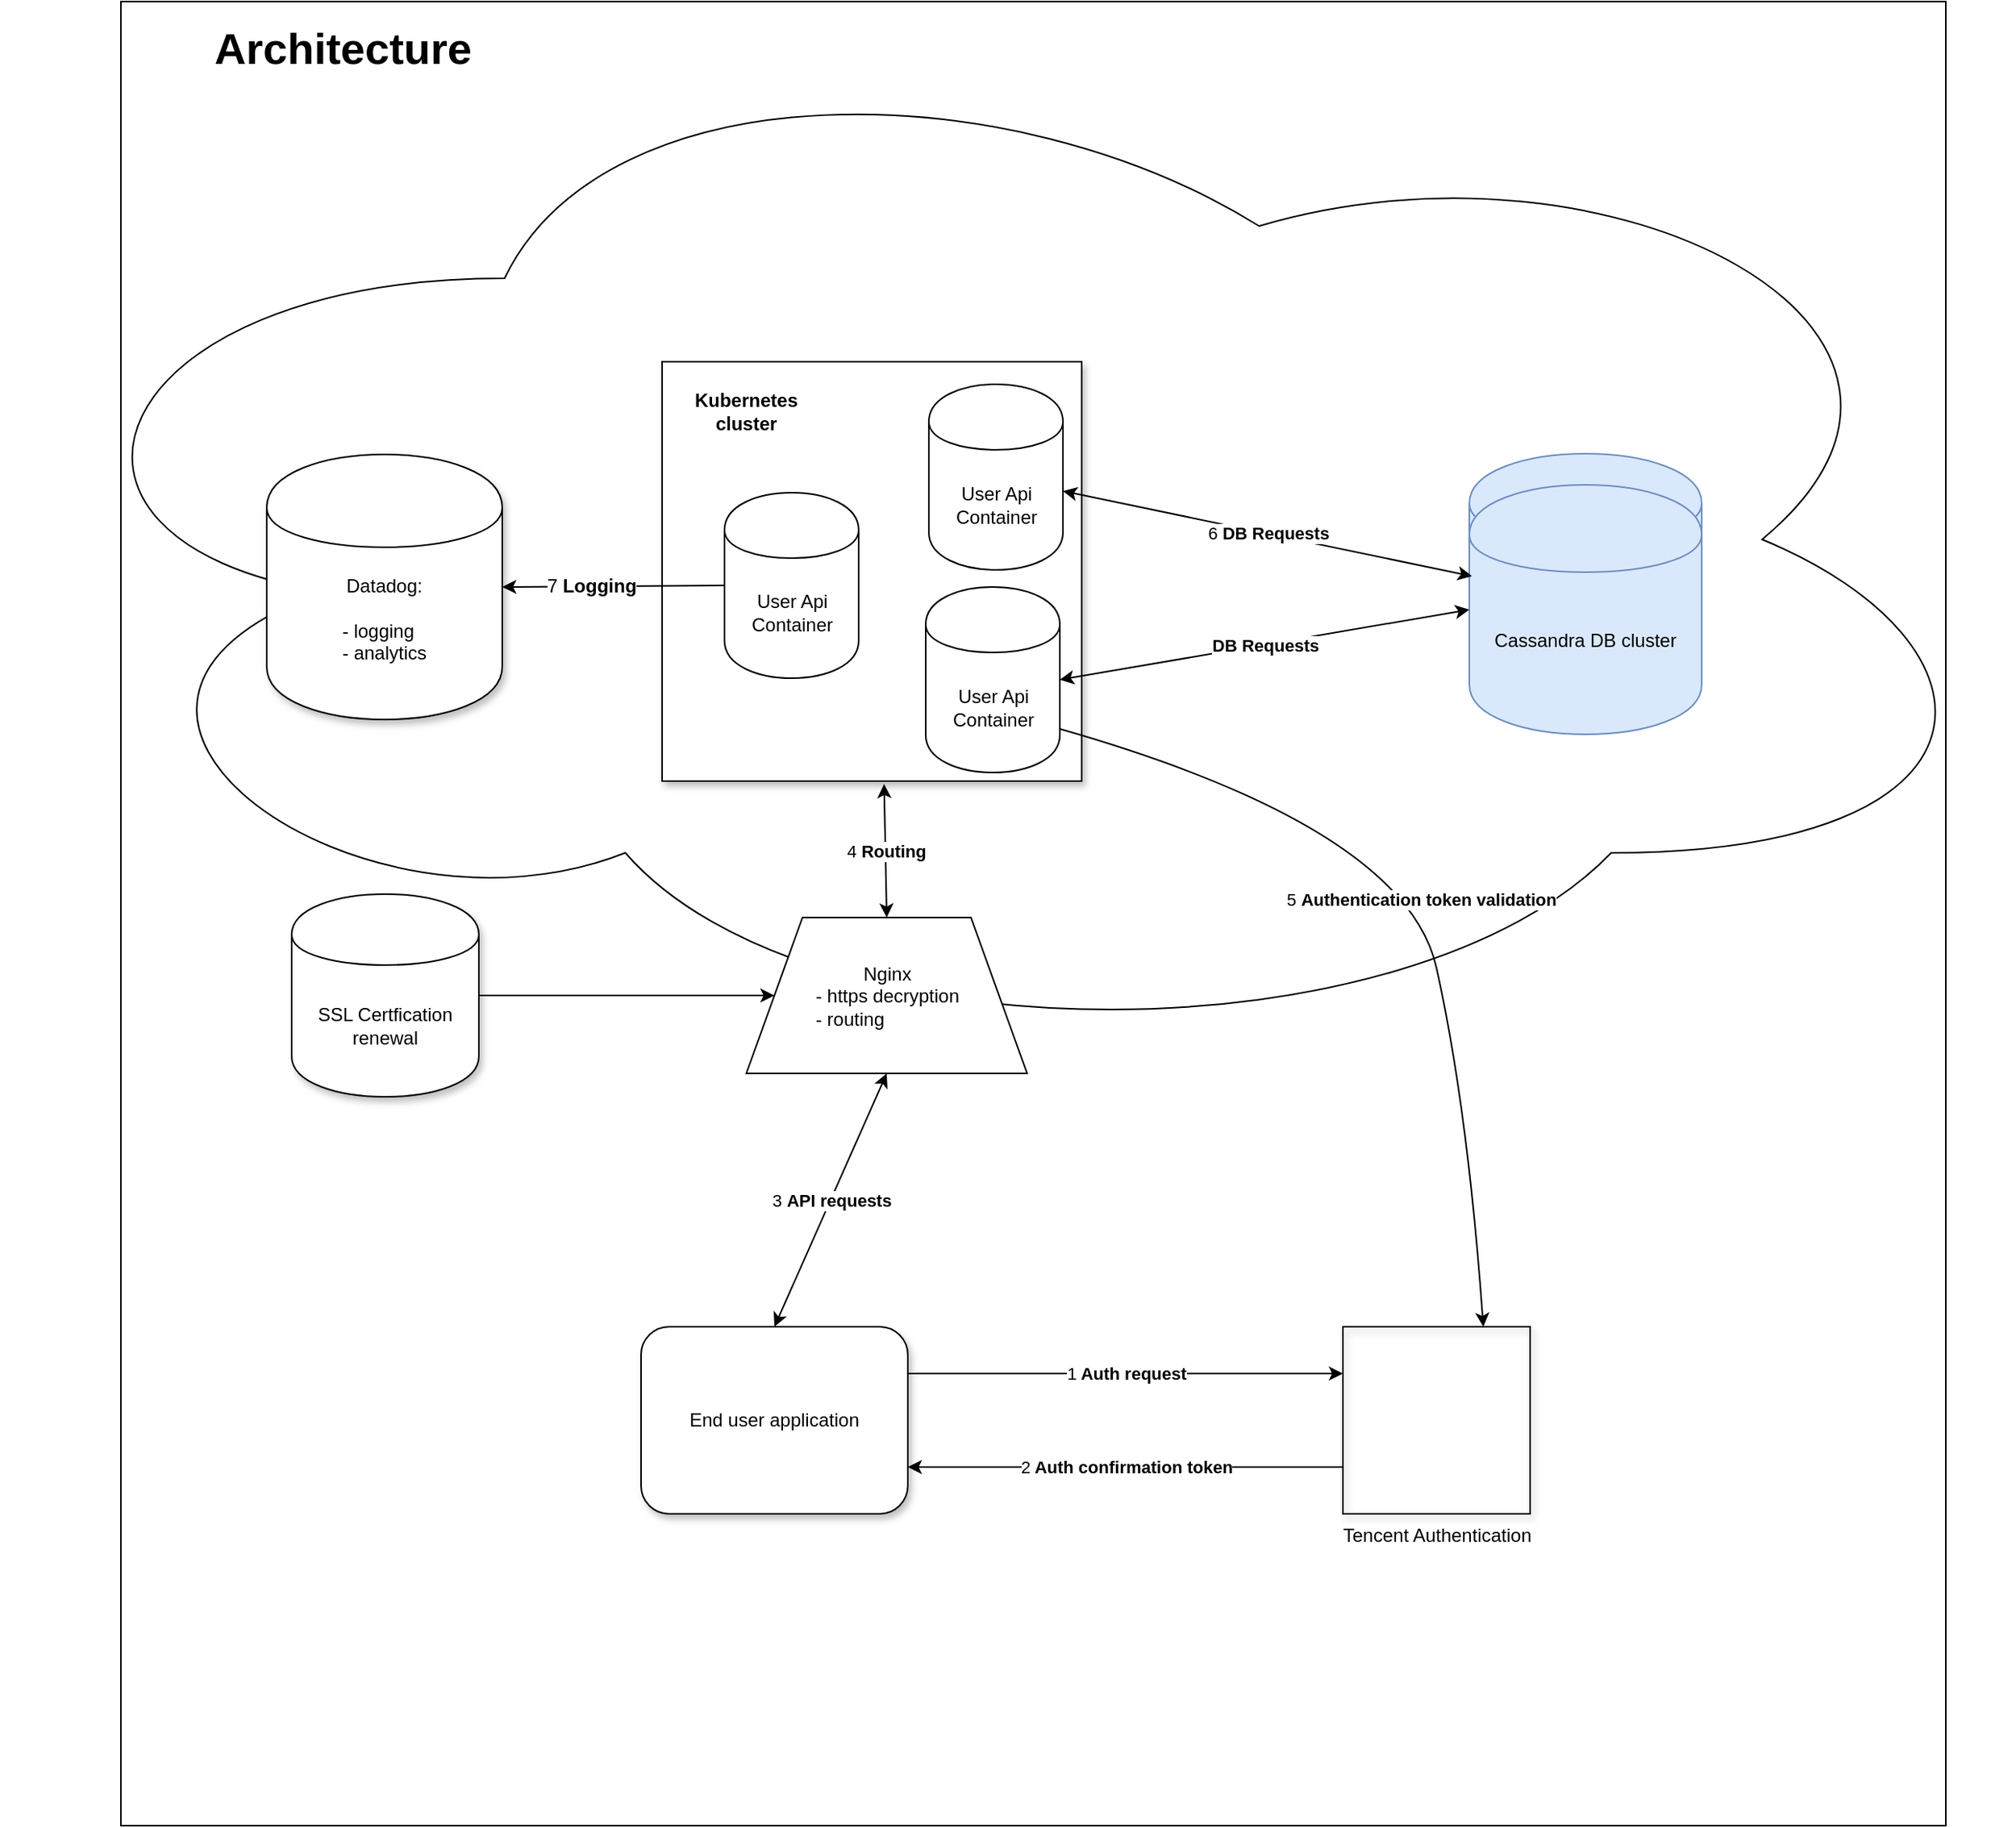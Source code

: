 <mxfile version="10.6.3"><diagram id="YVqzlqOm7jaOTrZ5rFpO" name="Page-1"><mxGraphModel dx="4895" dy="2280" grid="1" gridSize="10" guides="1" tooltips="1" connect="1" arrows="1" fold="1" page="1" pageScale="1" pageWidth="827" pageHeight="1169" math="0" shadow="0"><root><mxCell id="0"/><mxCell id="1" parent="0"/><mxCell id="DxjAr9QPb5Mxl59-Whex-13" value="" style="whiteSpace=wrap;html=1;aspect=fixed;" parent="1" vertex="1"><mxGeometry x="-143.5" y="70" width="1170" height="1170" as="geometry"/></mxCell><mxCell id="DxjAr9QPb5Mxl59-Whex-15" value="" style="ellipse;shape=cloud;whiteSpace=wrap;html=1;" parent="1" vertex="1"><mxGeometry x="-220" y="80" width="1290" height="670" as="geometry"/></mxCell><mxCell id="hb0HDORnTuc1gALnupcl-1" value="&lt;font style=&quot;font-size: 28px&quot;&gt;&lt;b&gt;Architecture&lt;/b&gt;&lt;/font&gt;" style="text;html=1;strokeColor=none;fillColor=none;align=center;verticalAlign=middle;whiteSpace=wrap;rounded=0;" parent="1" vertex="1"><mxGeometry x="-126" y="90" width="250" height="20" as="geometry"/></mxCell><mxCell id="DxjAr9QPb5Mxl59-Whex-3" value="Tencent Authentication" style="shape=image;html=1;verticalAlign=top;verticalLabelPosition=bottom;labelBackgroundColor=#ffffff;imageAspect=0;aspect=fixed;image=https://cdn4.iconfinder.com/data/icons/flat-brand-logo-2/512/tencent-128.png;shadow=1;imageBorder=#000000;" parent="1" vertex="1"><mxGeometry x="640" y="920" width="120" height="120" as="geometry"/></mxCell><mxCell id="DxjAr9QPb5Mxl59-Whex-9" value="DB node" style="shape=cylinder;whiteSpace=wrap;html=1;boundedLbl=1;backgroundOutline=1;fillColor=#dae8fc;strokeColor=#6c8ebf;" parent="1" vertex="1"><mxGeometry x="721" y="360" width="149" height="160" as="geometry"/></mxCell><mxCell id="DxjAr9QPb5Mxl59-Whex-10" value="Cassandra DB cluster" style="shape=cylinder;whiteSpace=wrap;html=1;boundedLbl=1;backgroundOutline=1;fillColor=#dae8fc;strokeColor=#6c8ebf;" parent="1" vertex="1"><mxGeometry x="721" y="380" width="149" height="160" as="geometry"/></mxCell><mxCell id="DxjAr9QPb5Mxl59-Whex-17" value="1&lt;b&gt; Auth request &lt;/b&gt;" style="endArrow=classic;html=1;entryX=0;entryY=0.25;entryDx=0;entryDy=0;exitX=1;exitY=0.25;exitDx=0;exitDy=0;" parent="1" source="DxjAr9QPb5Mxl59-Whex-56" target="DxjAr9QPb5Mxl59-Whex-3" edge="1"><mxGeometry width="50" height="50" relative="1" as="geometry"><mxPoint x="211" y="940" as="sourcePoint"/><mxPoint x="261" y="890" as="targetPoint"/></mxGeometry></mxCell><mxCell id="DxjAr9QPb5Mxl59-Whex-18" value="2&lt;b&gt; Auth confirmation token&lt;/b&gt;" style="endArrow=classic;html=1;exitX=0;exitY=0.75;exitDx=0;exitDy=0;entryX=1;entryY=0.75;entryDx=0;entryDy=0;" parent="1" source="DxjAr9QPb5Mxl59-Whex-3" target="DxjAr9QPb5Mxl59-Whex-56" edge="1"><mxGeometry width="50" height="50" relative="1" as="geometry"><mxPoint x="421" y="1100" as="sourcePoint"/><mxPoint x="471" y="1050" as="targetPoint"/></mxGeometry></mxCell><mxCell id="DxjAr9QPb5Mxl59-Whex-20" value="" style="whiteSpace=wrap;html=1;aspect=fixed;shadow=1;" parent="1" vertex="1"><mxGeometry x="203.5" y="301" width="269" height="269" as="geometry"/></mxCell><mxCell id="DxjAr9QPb5Mxl59-Whex-21" value="User Api Container" style="shape=cylinder;whiteSpace=wrap;html=1;boundedLbl=1;backgroundOutline=1;" parent="1" vertex="1"><mxGeometry x="374.5" y="315.5" width="86" height="119" as="geometry"/></mxCell><mxCell id="DxjAr9QPb5Mxl59-Whex-22" value="User Api Container" style="shape=cylinder;whiteSpace=wrap;html=1;boundedLbl=1;backgroundOutline=1;" parent="1" vertex="1"><mxGeometry x="372.5" y="445.5" width="86" height="119" as="geometry"/></mxCell><mxCell id="DxjAr9QPb5Mxl59-Whex-25" value="3 &lt;b&gt;API requests&lt;/b&gt;" style="endArrow=classic;startArrow=classic;html=1;entryX=0.5;entryY=1;entryDx=0;entryDy=0;exitX=0.5;exitY=0;exitDx=0;exitDy=0;" parent="1" source="DxjAr9QPb5Mxl59-Whex-56" target="DxjAr9QPb5Mxl59-Whex-19" edge="1"><mxGeometry width="50" height="50" relative="1" as="geometry"><mxPoint x="274.5" y="790" as="sourcePoint"/><mxPoint x="324.5" y="740" as="targetPoint"/></mxGeometry></mxCell><mxCell id="DxjAr9QPb5Mxl59-Whex-30" value="&lt;div&gt;DB Requests&lt;/div&gt;" style="endArrow=classic;startArrow=classic;html=1;entryX=0;entryY=0.5;entryDx=0;entryDy=0;exitX=1;exitY=0.5;exitDx=0;exitDy=0;fontStyle=1" parent="1" source="DxjAr9QPb5Mxl59-Whex-22" target="DxjAr9QPb5Mxl59-Whex-10" edge="1"><mxGeometry width="50" height="50" relative="1" as="geometry"><mxPoint x="510" y="360" as="sourcePoint"/><mxPoint x="560" y="310" as="targetPoint"/></mxGeometry></mxCell><mxCell id="DxjAr9QPb5Mxl59-Whex-31" value="6 &lt;b&gt;DB Requests&lt;/b&gt;" style="endArrow=classic;startArrow=classic;html=1;entryX=0.011;entryY=0.366;entryDx=0;entryDy=0;entryPerimeter=0;" parent="1" source="DxjAr9QPb5Mxl59-Whex-21" target="DxjAr9QPb5Mxl59-Whex-10" edge="1"><mxGeometry width="50" height="50" relative="1" as="geometry"><mxPoint x="347.647" y="520.765" as="sourcePoint"/><mxPoint x="830" y="470.176" as="targetPoint"/></mxGeometry></mxCell><mxCell id="DxjAr9QPb5Mxl59-Whex-35" value="&lt;b&gt;Kubernetes cluster&lt;/b&gt;" style="text;html=1;strokeColor=none;fillColor=none;align=center;verticalAlign=middle;whiteSpace=wrap;rounded=0;shadow=1;" parent="1" vertex="1"><mxGeometry x="209.5" y="315" width="95" height="35" as="geometry"/></mxCell><mxCell id="DxjAr9QPb5Mxl59-Whex-38" value="User Api Container" style="shape=cylinder;whiteSpace=wrap;html=1;boundedLbl=1;backgroundOutline=1;" parent="1" vertex="1"><mxGeometry x="243.5" y="385" width="86" height="119" as="geometry"/></mxCell><mxCell id="DxjAr9QPb5Mxl59-Whex-40" value="" style="shape=image;verticalLabelPosition=bottom;labelBackgroundColor=#ffffff;verticalAlign=top;aspect=fixed;imageAspect=0;image=http://upload.wikimedia.org/wikipedia/commons/1/1e/Apache-cassandra-icon.png;" parent="1" vertex="1"><mxGeometry x="750" y="360" width="105" height="105" as="geometry"/></mxCell><mxCell id="DxjAr9QPb5Mxl59-Whex-42" value="" style="shape=image;verticalLabelPosition=bottom;labelBackgroundColor=#ffffff;verticalAlign=top;aspect=fixed;imageAspect=0;image=https://regmedia.co.uk/2016/03/11/kubernetes_logo.jpg?x=1200&amp;y=794;" parent="1" vertex="1"><mxGeometry x="300" y="311" width="59" height="39" as="geometry"/></mxCell><mxCell id="DxjAr9QPb5Mxl59-Whex-19" value="Nginx&lt;br&gt;&lt;div align=&quot;left&quot;&gt;- https decryption&lt;br&gt;- routing&lt;br&gt;&lt;/div&gt;" style="shape=trapezoid;perimeter=trapezoidPerimeter;whiteSpace=wrap;html=1;" parent="1" vertex="1"><mxGeometry x="257.5" y="657.5" width="180" height="100" as="geometry"/></mxCell><mxCell id="DxjAr9QPb5Mxl59-Whex-46" value="&lt;div&gt;Datadog:&lt;/div&gt;&lt;br&gt;&lt;div align=&quot;left&quot;&gt;- logging&lt;br&gt;- analytics&lt;br&gt;&lt;/div&gt;" style="shape=cylinder;whiteSpace=wrap;html=1;boundedLbl=1;backgroundOutline=1;shadow=1;" parent="1" vertex="1"><mxGeometry x="-50" y="360.5" width="151" height="170" as="geometry"/></mxCell><mxCell id="DxjAr9QPb5Mxl59-Whex-39" value="" style="shape=image;verticalLabelPosition=bottom;labelBackgroundColor=#ffffff;verticalAlign=top;aspect=fixed;imageAspect=0;image=https://datadog-prod.imgix.net/img/dd_logo_70x75.png?fm=png&amp;auto=format&amp;lossless=1;" parent="1" vertex="1"><mxGeometry x="2" y="360.5" width="47" height="50" as="geometry"/></mxCell><mxCell id="DxjAr9QPb5Mxl59-Whex-47" value="" style="endArrow=classic;html=1;exitX=0;exitY=0.5;exitDx=0;exitDy=0;entryX=1;entryY=0.5;entryDx=0;entryDy=0;" parent="1" source="DxjAr9QPb5Mxl59-Whex-38" target="DxjAr9QPb5Mxl59-Whex-46" edge="1"><mxGeometry width="50" height="50" relative="1" as="geometry"><mxPoint x="90" y="350" as="sourcePoint"/><mxPoint x="140" y="300" as="targetPoint"/></mxGeometry></mxCell><mxCell id="DxjAr9QPb5Mxl59-Whex-48" value="7 &lt;b&gt;Logging&lt;/b&gt;" style="text;html=1;resizable=0;points=[];align=center;verticalAlign=middle;labelBackgroundColor=#ffffff;" parent="DxjAr9QPb5Mxl59-Whex-47" vertex="1" connectable="0"><mxGeometry x="0.198" relative="1" as="geometry"><mxPoint as="offset"/></mxGeometry></mxCell><mxCell id="DxjAr9QPb5Mxl59-Whex-50" value="" style="shape=image;verticalLabelPosition=bottom;labelBackgroundColor=#ffffff;verticalAlign=top;aspect=fixed;imageAspect=0;image=https://www.splunk.com/content/dam/splunk-blogs/images/2017/02/nginx-logo.png;" parent="1" vertex="1"><mxGeometry x="391" y="727.5" width="60" height="60" as="geometry"/></mxCell><mxCell id="DxjAr9QPb5Mxl59-Whex-51" value="SSL Certfication renewal" style="shape=cylinder;whiteSpace=wrap;html=1;boundedLbl=1;backgroundOutline=1;shadow=1;" parent="1" vertex="1"><mxGeometry x="-34" y="642.5" width="120" height="130" as="geometry"/></mxCell><mxCell id="DxjAr9QPb5Mxl59-Whex-52" value="" style="endArrow=classic;html=1;exitX=1;exitY=0.5;exitDx=0;exitDy=0;entryX=0;entryY=0.5;entryDx=0;entryDy=0;" parent="1" source="DxjAr9QPb5Mxl59-Whex-51" target="DxjAr9QPb5Mxl59-Whex-19" edge="1"><mxGeometry width="50" height="50" relative="1" as="geometry"><mxPoint x="500" y="700" as="sourcePoint"/><mxPoint x="550" y="650" as="targetPoint"/></mxGeometry></mxCell><mxCell id="DxjAr9QPb5Mxl59-Whex-53" value="" style="shape=image;verticalLabelPosition=bottom;labelBackgroundColor=#ffffff;verticalAlign=top;aspect=fixed;imageAspect=0;image=http://www.zdnet.de/wp-content/uploads/2016/04/lets-encrypt.jpg;" parent="1" vertex="1"><mxGeometry x="-6" y="650.5" width="64" height="47" as="geometry"/></mxCell><mxCell id="DxjAr9QPb5Mxl59-Whex-55" value="4 &lt;b&gt;Routing&lt;/b&gt;" style="endArrow=classic;startArrow=classic;html=1;entryX=0.529;entryY=1.007;entryDx=0;entryDy=0;entryPerimeter=0;exitX=0.5;exitY=0;exitDx=0;exitDy=0;" parent="1" source="DxjAr9QPb5Mxl59-Whex-19" target="DxjAr9QPb5Mxl59-Whex-20" edge="1"><mxGeometry width="50" height="50" relative="1" as="geometry"><mxPoint x="190" y="640" as="sourcePoint"/><mxPoint x="240" y="590" as="targetPoint"/></mxGeometry></mxCell><mxCell id="DxjAr9QPb5Mxl59-Whex-56" value="End user application" style="rounded=1;whiteSpace=wrap;html=1;shadow=1;" parent="1" vertex="1"><mxGeometry x="190" y="920" width="171" height="120" as="geometry"/></mxCell><mxCell id="DxjAr9QPb5Mxl59-Whex-2" value="" style="shape=image;html=1;verticalAlign=top;verticalLabelPosition=bottom;labelBackgroundColor=#ffffff;imageAspect=0;aspect=fixed;image=https://cdn4.iconfinder.com/data/icons/chinas-social-share-icons/256/cssi_wechat-128.png" parent="1" vertex="1"><mxGeometry x="310.5" y="930" width="38" height="38" as="geometry"/></mxCell><mxCell id="DxjAr9QPb5Mxl59-Whex-61" value="5 &lt;b&gt;Authentication token validation&lt;/b&gt;" style="curved=1;endArrow=classic;html=1;exitX=1.004;exitY=0.766;exitDx=0;exitDy=0;exitPerimeter=0;entryX=0.75;entryY=0;entryDx=0;entryDy=0;" parent="1" source="DxjAr9QPb5Mxl59-Whex-22" target="DxjAr9QPb5Mxl59-Whex-3" edge="1"><mxGeometry width="50" height="50" relative="1" as="geometry"><mxPoint x="1280" y="890" as="sourcePoint"/><mxPoint x="1330" y="840" as="targetPoint"/><Array as="points"><mxPoint x="680" y="600"/><mxPoint x="720" y="780"/></Array></mxGeometry></mxCell></root></mxGraphModel></diagram></mxfile>